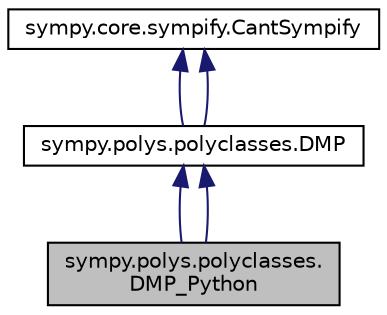 digraph "sympy.polys.polyclasses.DMP_Python"
{
 // LATEX_PDF_SIZE
  edge [fontname="Helvetica",fontsize="10",labelfontname="Helvetica",labelfontsize="10"];
  node [fontname="Helvetica",fontsize="10",shape=record];
  Node1 [label="sympy.polys.polyclasses.\lDMP_Python",height=0.2,width=0.4,color="black", fillcolor="grey75", style="filled", fontcolor="black",tooltip=" "];
  Node2 -> Node1 [dir="back",color="midnightblue",fontsize="10",style="solid",fontname="Helvetica"];
  Node2 [label="sympy.polys.polyclasses.DMP",height=0.2,width=0.4,color="black", fillcolor="white", style="filled",URL="$classsympy_1_1polys_1_1polyclasses_1_1DMP.html",tooltip=" "];
  Node3 -> Node2 [dir="back",color="midnightblue",fontsize="10",style="solid",fontname="Helvetica"];
  Node3 [label="sympy.core.sympify.CantSympify",height=0.2,width=0.4,color="black", fillcolor="white", style="filled",URL="$classsympy_1_1core_1_1sympify_1_1CantSympify.html",tooltip=" "];
  Node3 -> Node2 [dir="back",color="midnightblue",fontsize="10",style="solid",fontname="Helvetica"];
  Node2 -> Node1 [dir="back",color="midnightblue",fontsize="10",style="solid",fontname="Helvetica"];
}
